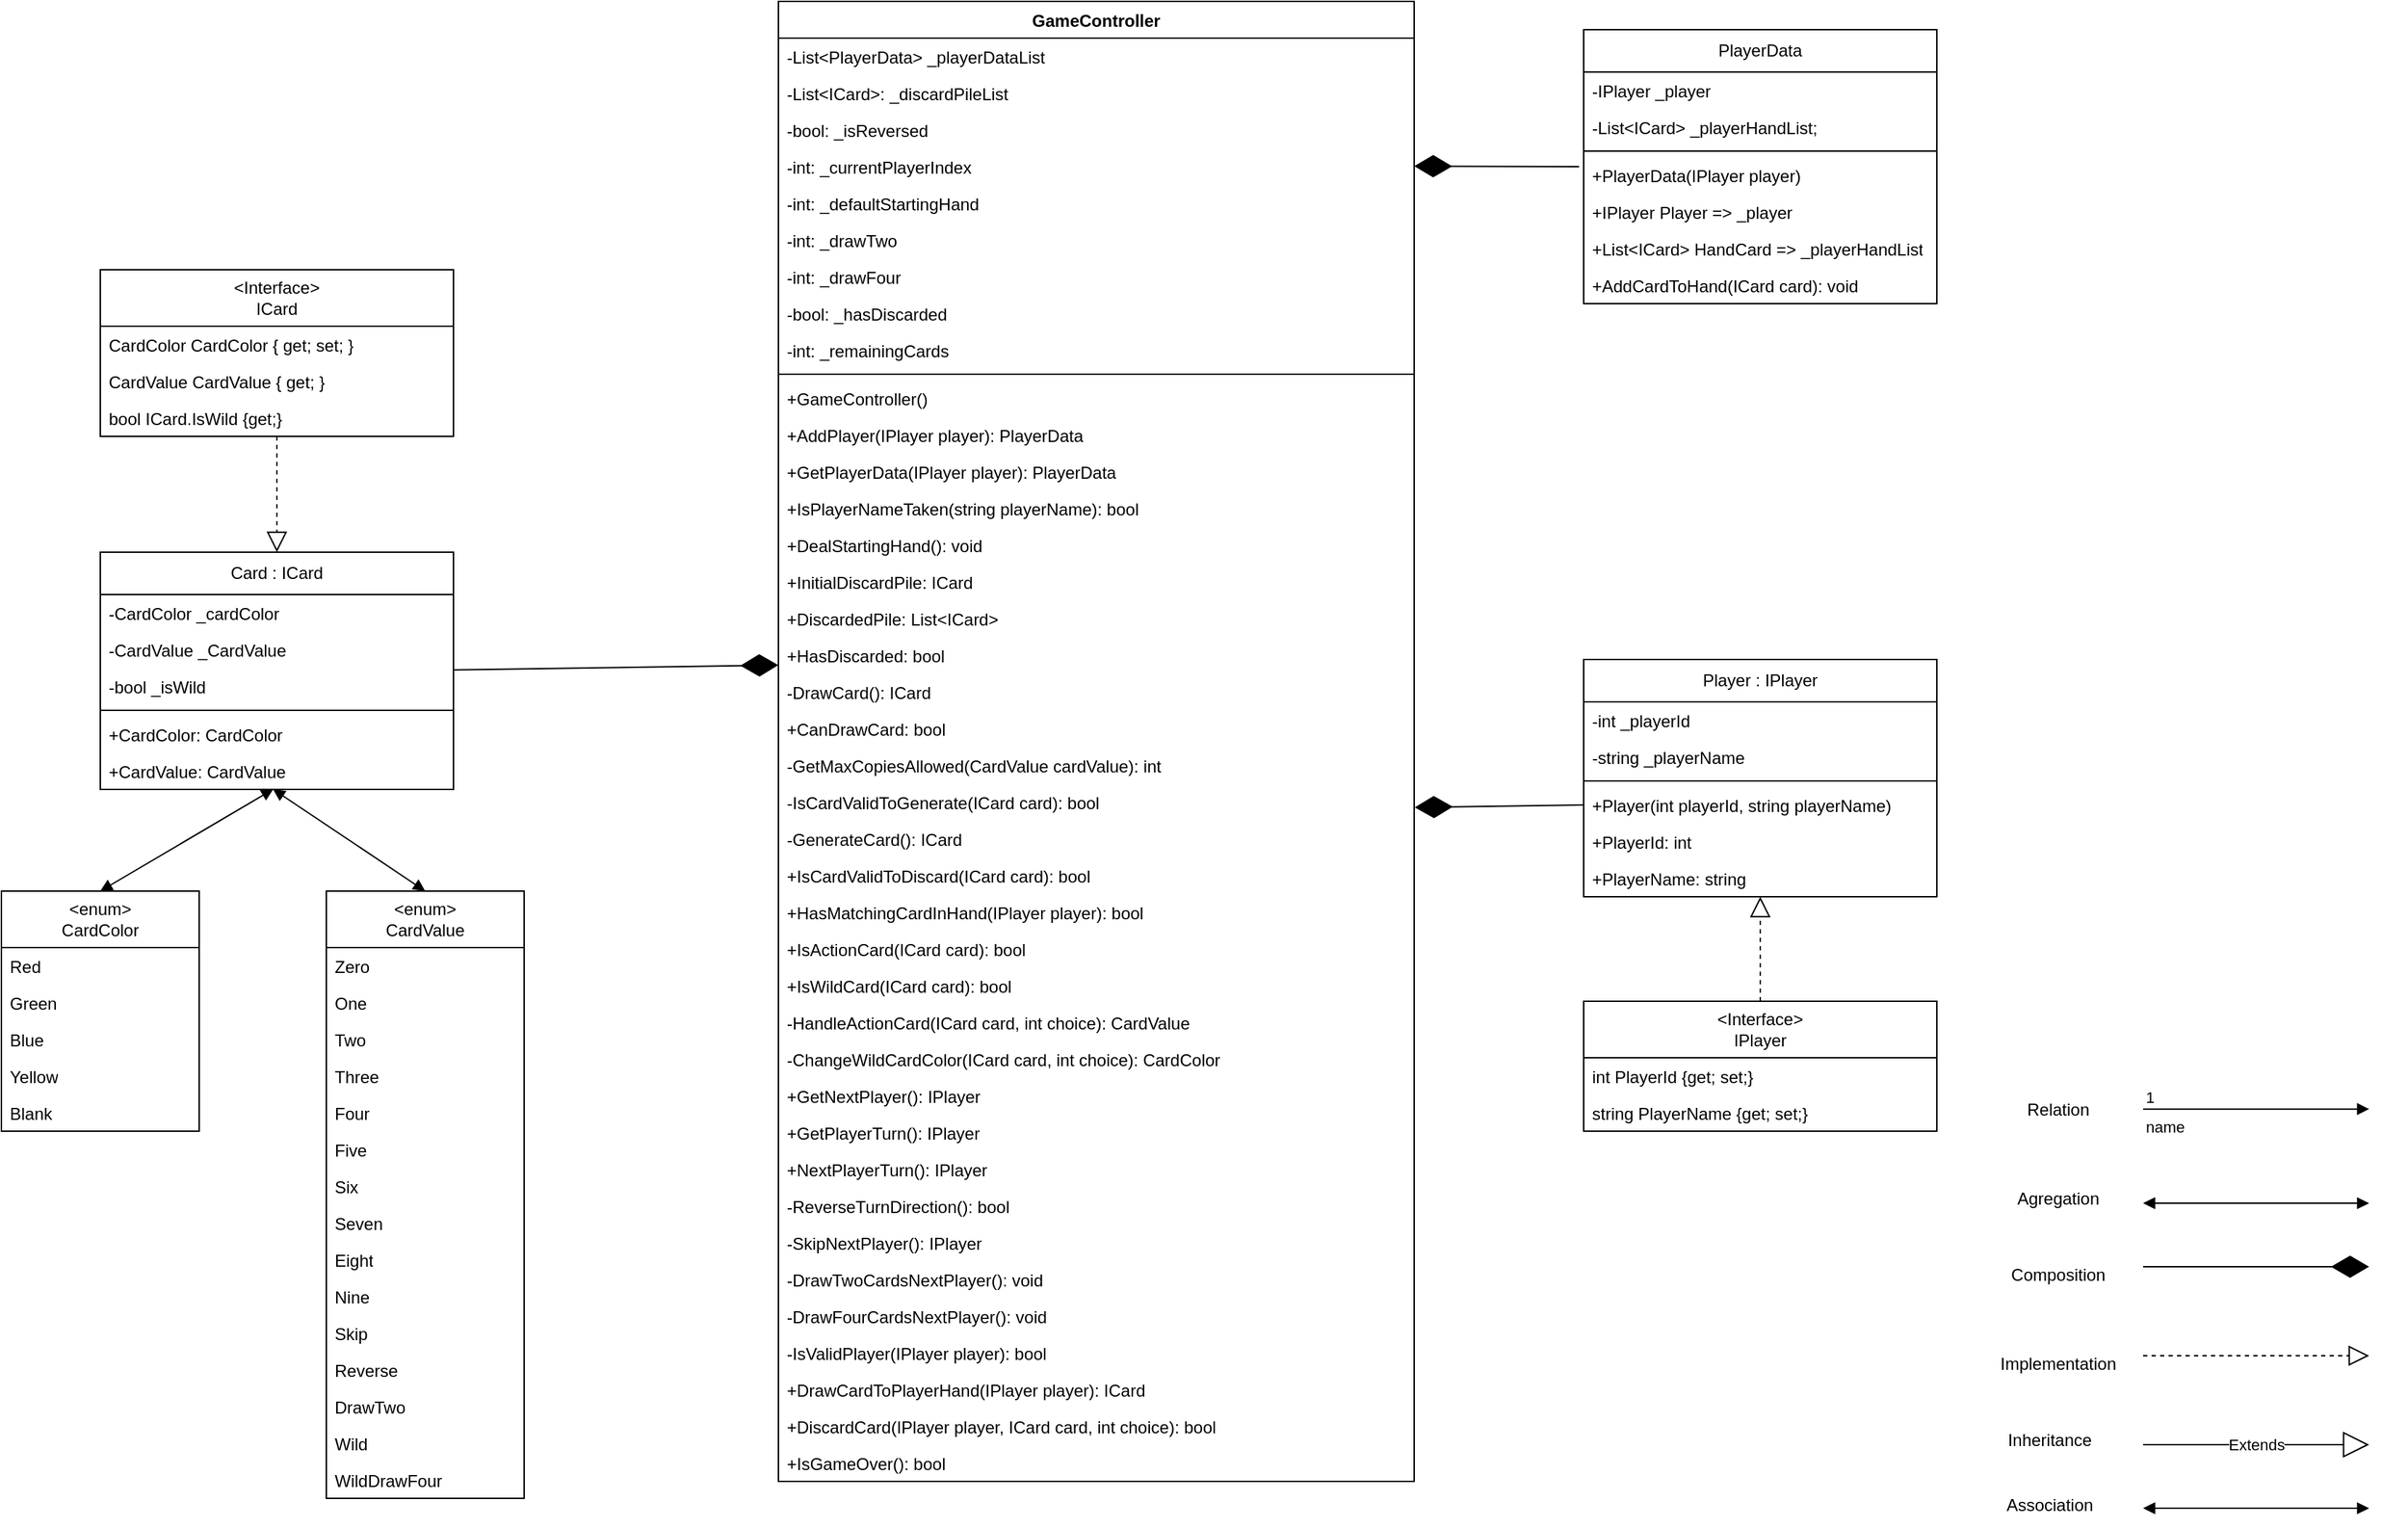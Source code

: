 <mxfile version="21.6.9" type="github">
  <diagram name="Page-1" id="7Y92HMwhU_LIqMTgLrlR">
    <mxGraphModel dx="2593" dy="881" grid="1" gridSize="10" guides="1" tooltips="1" connect="1" arrows="1" fold="1" page="1" pageScale="1" pageWidth="850" pageHeight="1100" math="0" shadow="0">
      <root>
        <mxCell id="0" />
        <mxCell id="1" parent="0" />
        <mxCell id="VB7mYf88Gyx5xpR9Ha1Y-1" value="GameController" style="swimlane;fontStyle=1;align=center;verticalAlign=top;childLayout=stackLayout;horizontal=1;startSize=26;horizontalStack=0;resizeParent=1;resizeParentMax=0;resizeLast=0;collapsible=1;marginBottom=0;whiteSpace=wrap;html=1;" parent="1" vertex="1">
          <mxGeometry x="180" y="130" width="450" height="1048" as="geometry" />
        </mxCell>
        <mxCell id="VB7mYf88Gyx5xpR9Ha1Y-2" value="-List&amp;lt;PlayerData&amp;gt; _playerDataList" style="text;strokeColor=none;fillColor=none;align=left;verticalAlign=top;spacingLeft=4;spacingRight=4;overflow=hidden;rotatable=0;points=[[0,0.5],[1,0.5]];portConstraint=eastwest;whiteSpace=wrap;html=1;" parent="VB7mYf88Gyx5xpR9Ha1Y-1" vertex="1">
          <mxGeometry y="26" width="450" height="26" as="geometry" />
        </mxCell>
        <mxCell id="vNWjqSaVybi6GWL7gIs_-1" value="-List&amp;lt;ICard&amp;gt;: _discardPileList" style="text;strokeColor=none;fillColor=none;align=left;verticalAlign=top;spacingLeft=4;spacingRight=4;overflow=hidden;rotatable=0;points=[[0,0.5],[1,0.5]];portConstraint=eastwest;whiteSpace=wrap;html=1;" parent="VB7mYf88Gyx5xpR9Ha1Y-1" vertex="1">
          <mxGeometry y="52" width="450" height="26" as="geometry" />
        </mxCell>
        <mxCell id="vNWjqSaVybi6GWL7gIs_-2" value="-bool: _isReversed" style="text;strokeColor=none;fillColor=none;align=left;verticalAlign=top;spacingLeft=4;spacingRight=4;overflow=hidden;rotatable=0;points=[[0,0.5],[1,0.5]];portConstraint=eastwest;whiteSpace=wrap;html=1;" parent="VB7mYf88Gyx5xpR9Ha1Y-1" vertex="1">
          <mxGeometry y="78" width="450" height="26" as="geometry" />
        </mxCell>
        <mxCell id="vNWjqSaVybi6GWL7gIs_-3" value="-int: _currentPlayerIndex" style="text;strokeColor=none;fillColor=none;align=left;verticalAlign=top;spacingLeft=4;spacingRight=4;overflow=hidden;rotatable=0;points=[[0,0.5],[1,0.5]];portConstraint=eastwest;whiteSpace=wrap;html=1;" parent="VB7mYf88Gyx5xpR9Ha1Y-1" vertex="1">
          <mxGeometry y="104" width="450" height="26" as="geometry" />
        </mxCell>
        <mxCell id="vNWjqSaVybi6GWL7gIs_-4" value="-int: _defaultStartingHand" style="text;strokeColor=none;fillColor=none;align=left;verticalAlign=top;spacingLeft=4;spacingRight=4;overflow=hidden;rotatable=0;points=[[0,0.5],[1,0.5]];portConstraint=eastwest;whiteSpace=wrap;html=1;" parent="VB7mYf88Gyx5xpR9Ha1Y-1" vertex="1">
          <mxGeometry y="130" width="450" height="26" as="geometry" />
        </mxCell>
        <mxCell id="vNWjqSaVybi6GWL7gIs_-5" value="-int: _drawTwo&amp;nbsp;" style="text;strokeColor=none;fillColor=none;align=left;verticalAlign=top;spacingLeft=4;spacingRight=4;overflow=hidden;rotatable=0;points=[[0,0.5],[1,0.5]];portConstraint=eastwest;whiteSpace=wrap;html=1;" parent="VB7mYf88Gyx5xpR9Ha1Y-1" vertex="1">
          <mxGeometry y="156" width="450" height="26" as="geometry" />
        </mxCell>
        <mxCell id="vNWjqSaVybi6GWL7gIs_-6" value="-int: _drawFour&amp;nbsp;" style="text;strokeColor=none;fillColor=none;align=left;verticalAlign=top;spacingLeft=4;spacingRight=4;overflow=hidden;rotatable=0;points=[[0,0.5],[1,0.5]];portConstraint=eastwest;whiteSpace=wrap;html=1;" parent="VB7mYf88Gyx5xpR9Ha1Y-1" vertex="1">
          <mxGeometry y="182" width="450" height="26" as="geometry" />
        </mxCell>
        <mxCell id="vNWjqSaVybi6GWL7gIs_-7" value="-bool: _hasDiscarded" style="text;strokeColor=none;fillColor=none;align=left;verticalAlign=top;spacingLeft=4;spacingRight=4;overflow=hidden;rotatable=0;points=[[0,0.5],[1,0.5]];portConstraint=eastwest;whiteSpace=wrap;html=1;" parent="VB7mYf88Gyx5xpR9Ha1Y-1" vertex="1">
          <mxGeometry y="208" width="450" height="26" as="geometry" />
        </mxCell>
        <mxCell id="vNWjqSaVybi6GWL7gIs_-8" value="-int: _remainingCards" style="text;strokeColor=none;fillColor=none;align=left;verticalAlign=top;spacingLeft=4;spacingRight=4;overflow=hidden;rotatable=0;points=[[0,0.5],[1,0.5]];portConstraint=eastwest;whiteSpace=wrap;html=1;" parent="VB7mYf88Gyx5xpR9Ha1Y-1" vertex="1">
          <mxGeometry y="234" width="450" height="26" as="geometry" />
        </mxCell>
        <mxCell id="VB7mYf88Gyx5xpR9Ha1Y-3" value="" style="line;strokeWidth=1;fillColor=none;align=left;verticalAlign=middle;spacingTop=-1;spacingLeft=3;spacingRight=3;rotatable=0;labelPosition=right;points=[];portConstraint=eastwest;strokeColor=inherit;" parent="VB7mYf88Gyx5xpR9Ha1Y-1" vertex="1">
          <mxGeometry y="260" width="450" height="8" as="geometry" />
        </mxCell>
        <mxCell id="VB7mYf88Gyx5xpR9Ha1Y-5" value="+GameController()" style="text;strokeColor=none;fillColor=none;align=left;verticalAlign=top;spacingLeft=4;spacingRight=4;overflow=hidden;rotatable=0;points=[[0,0.5],[1,0.5]];portConstraint=eastwest;whiteSpace=wrap;html=1;" parent="VB7mYf88Gyx5xpR9Ha1Y-1" vertex="1">
          <mxGeometry y="268" width="450" height="26" as="geometry" />
        </mxCell>
        <mxCell id="VB7mYf88Gyx5xpR9Ha1Y-6" value="+AddPlayer(IPlayer player): PlayerData" style="text;strokeColor=none;fillColor=none;align=left;verticalAlign=top;spacingLeft=4;spacingRight=4;overflow=hidden;rotatable=0;points=[[0,0.5],[1,0.5]];portConstraint=eastwest;whiteSpace=wrap;html=1;" parent="VB7mYf88Gyx5xpR9Ha1Y-1" vertex="1">
          <mxGeometry y="294" width="450" height="26" as="geometry" />
        </mxCell>
        <mxCell id="VB7mYf88Gyx5xpR9Ha1Y-8" value="+GetPlayerData(IPlayer player): PlayerData" style="text;strokeColor=none;fillColor=none;align=left;verticalAlign=top;spacingLeft=4;spacingRight=4;overflow=hidden;rotatable=0;points=[[0,0.5],[1,0.5]];portConstraint=eastwest;whiteSpace=wrap;html=1;" parent="VB7mYf88Gyx5xpR9Ha1Y-1" vertex="1">
          <mxGeometry y="320" width="450" height="26" as="geometry" />
        </mxCell>
        <mxCell id="VB7mYf88Gyx5xpR9Ha1Y-9" value="+IsPlayerNameTaken(string playerName): bool" style="text;strokeColor=none;fillColor=none;align=left;verticalAlign=top;spacingLeft=4;spacingRight=4;overflow=hidden;rotatable=0;points=[[0,0.5],[1,0.5]];portConstraint=eastwest;whiteSpace=wrap;html=1;" parent="VB7mYf88Gyx5xpR9Ha1Y-1" vertex="1">
          <mxGeometry y="346" width="450" height="26" as="geometry" />
        </mxCell>
        <mxCell id="VB7mYf88Gyx5xpR9Ha1Y-10" value="+DealStartingHand(): void" style="text;strokeColor=none;fillColor=none;align=left;verticalAlign=top;spacingLeft=4;spacingRight=4;overflow=hidden;rotatable=0;points=[[0,0.5],[1,0.5]];portConstraint=eastwest;whiteSpace=wrap;html=1;" parent="VB7mYf88Gyx5xpR9Ha1Y-1" vertex="1">
          <mxGeometry y="372" width="450" height="26" as="geometry" />
        </mxCell>
        <mxCell id="VB7mYf88Gyx5xpR9Ha1Y-11" value="+InitialDiscardPile: ICard" style="text;strokeColor=none;fillColor=none;align=left;verticalAlign=top;spacingLeft=4;spacingRight=4;overflow=hidden;rotatable=0;points=[[0,0.5],[1,0.5]];portConstraint=eastwest;whiteSpace=wrap;html=1;" parent="VB7mYf88Gyx5xpR9Ha1Y-1" vertex="1">
          <mxGeometry y="398" width="450" height="26" as="geometry" />
        </mxCell>
        <mxCell id="VB7mYf88Gyx5xpR9Ha1Y-12" value="+DiscardedPile: List&amp;lt;ICard&amp;gt;" style="text;strokeColor=none;fillColor=none;align=left;verticalAlign=top;spacingLeft=4;spacingRight=4;overflow=hidden;rotatable=0;points=[[0,0.5],[1,0.5]];portConstraint=eastwest;whiteSpace=wrap;html=1;" parent="VB7mYf88Gyx5xpR9Ha1Y-1" vertex="1">
          <mxGeometry y="424" width="450" height="26" as="geometry" />
        </mxCell>
        <mxCell id="VB7mYf88Gyx5xpR9Ha1Y-13" value="+HasDiscarded: bool" style="text;strokeColor=none;fillColor=none;align=left;verticalAlign=top;spacingLeft=4;spacingRight=4;overflow=hidden;rotatable=0;points=[[0,0.5],[1,0.5]];portConstraint=eastwest;whiteSpace=wrap;html=1;" parent="VB7mYf88Gyx5xpR9Ha1Y-1" vertex="1">
          <mxGeometry y="450" width="450" height="26" as="geometry" />
        </mxCell>
        <mxCell id="VB7mYf88Gyx5xpR9Ha1Y-14" value="-DrawCard(): ICard" style="text;strokeColor=none;fillColor=none;align=left;verticalAlign=top;spacingLeft=4;spacingRight=4;overflow=hidden;rotatable=0;points=[[0,0.5],[1,0.5]];portConstraint=eastwest;whiteSpace=wrap;html=1;" parent="VB7mYf88Gyx5xpR9Ha1Y-1" vertex="1">
          <mxGeometry y="476" width="450" height="26" as="geometry" />
        </mxCell>
        <mxCell id="VB7mYf88Gyx5xpR9Ha1Y-15" value="+CanDrawCard: bool" style="text;strokeColor=none;fillColor=none;align=left;verticalAlign=top;spacingLeft=4;spacingRight=4;overflow=hidden;rotatable=0;points=[[0,0.5],[1,0.5]];portConstraint=eastwest;whiteSpace=wrap;html=1;" parent="VB7mYf88Gyx5xpR9Ha1Y-1" vertex="1">
          <mxGeometry y="502" width="450" height="26" as="geometry" />
        </mxCell>
        <mxCell id="VB7mYf88Gyx5xpR9Ha1Y-17" value="-GetMaxCopiesAllowed(CardValue cardValue): int" style="text;strokeColor=none;fillColor=none;align=left;verticalAlign=top;spacingLeft=4;spacingRight=4;overflow=hidden;rotatable=0;points=[[0,0.5],[1,0.5]];portConstraint=eastwest;whiteSpace=wrap;html=1;" parent="VB7mYf88Gyx5xpR9Ha1Y-1" vertex="1">
          <mxGeometry y="528" width="450" height="26" as="geometry" />
        </mxCell>
        <mxCell id="VB7mYf88Gyx5xpR9Ha1Y-18" value="-IsCardValidToGenerate(ICard card): bool" style="text;strokeColor=none;fillColor=none;align=left;verticalAlign=top;spacingLeft=4;spacingRight=4;overflow=hidden;rotatable=0;points=[[0,0.5],[1,0.5]];portConstraint=eastwest;whiteSpace=wrap;html=1;" parent="VB7mYf88Gyx5xpR9Ha1Y-1" vertex="1">
          <mxGeometry y="554" width="450" height="26" as="geometry" />
        </mxCell>
        <mxCell id="VB7mYf88Gyx5xpR9Ha1Y-19" value="-GenerateCard(): ICard" style="text;strokeColor=none;fillColor=none;align=left;verticalAlign=top;spacingLeft=4;spacingRight=4;overflow=hidden;rotatable=0;points=[[0,0.5],[1,0.5]];portConstraint=eastwest;whiteSpace=wrap;html=1;" parent="VB7mYf88Gyx5xpR9Ha1Y-1" vertex="1">
          <mxGeometry y="580" width="450" height="26" as="geometry" />
        </mxCell>
        <mxCell id="VB7mYf88Gyx5xpR9Ha1Y-20" value="+IsCardValidToDiscard(ICard card): bool" style="text;strokeColor=none;fillColor=none;align=left;verticalAlign=top;spacingLeft=4;spacingRight=4;overflow=hidden;rotatable=0;points=[[0,0.5],[1,0.5]];portConstraint=eastwest;whiteSpace=wrap;html=1;" parent="VB7mYf88Gyx5xpR9Ha1Y-1" vertex="1">
          <mxGeometry y="606" width="450" height="26" as="geometry" />
        </mxCell>
        <mxCell id="VB7mYf88Gyx5xpR9Ha1Y-21" value="+HasMatchingCardInHand(IPlayer player): bool" style="text;strokeColor=none;fillColor=none;align=left;verticalAlign=top;spacingLeft=4;spacingRight=4;overflow=hidden;rotatable=0;points=[[0,0.5],[1,0.5]];portConstraint=eastwest;whiteSpace=wrap;html=1;" parent="VB7mYf88Gyx5xpR9Ha1Y-1" vertex="1">
          <mxGeometry y="632" width="450" height="26" as="geometry" />
        </mxCell>
        <mxCell id="VB7mYf88Gyx5xpR9Ha1Y-22" value="+IsActionCard(ICard card): bool" style="text;strokeColor=none;fillColor=none;align=left;verticalAlign=top;spacingLeft=4;spacingRight=4;overflow=hidden;rotatable=0;points=[[0,0.5],[1,0.5]];portConstraint=eastwest;whiteSpace=wrap;html=1;" parent="VB7mYf88Gyx5xpR9Ha1Y-1" vertex="1">
          <mxGeometry y="658" width="450" height="26" as="geometry" />
        </mxCell>
        <mxCell id="VB7mYf88Gyx5xpR9Ha1Y-24" value="+IsWildCard(ICard card): bool" style="text;strokeColor=none;fillColor=none;align=left;verticalAlign=top;spacingLeft=4;spacingRight=4;overflow=hidden;rotatable=0;points=[[0,0.5],[1,0.5]];portConstraint=eastwest;whiteSpace=wrap;html=1;" parent="VB7mYf88Gyx5xpR9Ha1Y-1" vertex="1">
          <mxGeometry y="684" width="450" height="26" as="geometry" />
        </mxCell>
        <mxCell id="VB7mYf88Gyx5xpR9Ha1Y-23" value="-HandleActionCard(ICard card, int choice): CardValue" style="text;strokeColor=none;fillColor=none;align=left;verticalAlign=top;spacingLeft=4;spacingRight=4;overflow=hidden;rotatable=0;points=[[0,0.5],[1,0.5]];portConstraint=eastwest;whiteSpace=wrap;html=1;" parent="VB7mYf88Gyx5xpR9Ha1Y-1" vertex="1">
          <mxGeometry y="710" width="450" height="26" as="geometry" />
        </mxCell>
        <mxCell id="VB7mYf88Gyx5xpR9Ha1Y-25" value="-ChangeWildCardColor(ICard card, int choice): CardColor" style="text;strokeColor=none;fillColor=none;align=left;verticalAlign=top;spacingLeft=4;spacingRight=4;overflow=hidden;rotatable=0;points=[[0,0.5],[1,0.5]];portConstraint=eastwest;whiteSpace=wrap;html=1;" parent="VB7mYf88Gyx5xpR9Ha1Y-1" vertex="1">
          <mxGeometry y="736" width="450" height="26" as="geometry" />
        </mxCell>
        <mxCell id="VB7mYf88Gyx5xpR9Ha1Y-27" value="+GetNextPlayer(): IPlayer" style="text;strokeColor=none;fillColor=none;align=left;verticalAlign=top;spacingLeft=4;spacingRight=4;overflow=hidden;rotatable=0;points=[[0,0.5],[1,0.5]];portConstraint=eastwest;whiteSpace=wrap;html=1;" parent="VB7mYf88Gyx5xpR9Ha1Y-1" vertex="1">
          <mxGeometry y="762" width="450" height="26" as="geometry" />
        </mxCell>
        <mxCell id="VB7mYf88Gyx5xpR9Ha1Y-26" value="+GetPlayerTurn(): IPlayer" style="text;strokeColor=none;fillColor=none;align=left;verticalAlign=top;spacingLeft=4;spacingRight=4;overflow=hidden;rotatable=0;points=[[0,0.5],[1,0.5]];portConstraint=eastwest;whiteSpace=wrap;html=1;" parent="VB7mYf88Gyx5xpR9Ha1Y-1" vertex="1">
          <mxGeometry y="788" width="450" height="26" as="geometry" />
        </mxCell>
        <mxCell id="VB7mYf88Gyx5xpR9Ha1Y-28" value="+NextPlayerTurn(): IPlayer" style="text;strokeColor=none;fillColor=none;align=left;verticalAlign=top;spacingLeft=4;spacingRight=4;overflow=hidden;rotatable=0;points=[[0,0.5],[1,0.5]];portConstraint=eastwest;whiteSpace=wrap;html=1;" parent="VB7mYf88Gyx5xpR9Ha1Y-1" vertex="1">
          <mxGeometry y="814" width="450" height="26" as="geometry" />
        </mxCell>
        <mxCell id="VB7mYf88Gyx5xpR9Ha1Y-29" value="-ReverseTurnDirection(): bool" style="text;strokeColor=none;fillColor=none;align=left;verticalAlign=top;spacingLeft=4;spacingRight=4;overflow=hidden;rotatable=0;points=[[0,0.5],[1,0.5]];portConstraint=eastwest;whiteSpace=wrap;html=1;" parent="VB7mYf88Gyx5xpR9Ha1Y-1" vertex="1">
          <mxGeometry y="840" width="450" height="26" as="geometry" />
        </mxCell>
        <mxCell id="VB7mYf88Gyx5xpR9Ha1Y-30" value="-SkipNextPlayer(): IPlayer" style="text;strokeColor=none;fillColor=none;align=left;verticalAlign=top;spacingLeft=4;spacingRight=4;overflow=hidden;rotatable=0;points=[[0,0.5],[1,0.5]];portConstraint=eastwest;whiteSpace=wrap;html=1;" parent="VB7mYf88Gyx5xpR9Ha1Y-1" vertex="1">
          <mxGeometry y="866" width="450" height="26" as="geometry" />
        </mxCell>
        <mxCell id="VB7mYf88Gyx5xpR9Ha1Y-31" value="-DrawTwoCardsNextPlayer(): void" style="text;strokeColor=none;fillColor=none;align=left;verticalAlign=top;spacingLeft=4;spacingRight=4;overflow=hidden;rotatable=0;points=[[0,0.5],[1,0.5]];portConstraint=eastwest;whiteSpace=wrap;html=1;" parent="VB7mYf88Gyx5xpR9Ha1Y-1" vertex="1">
          <mxGeometry y="892" width="450" height="26" as="geometry" />
        </mxCell>
        <mxCell id="VB7mYf88Gyx5xpR9Ha1Y-32" value="-DrawFourCardsNextPlayer(): void" style="text;strokeColor=none;fillColor=none;align=left;verticalAlign=top;spacingLeft=4;spacingRight=4;overflow=hidden;rotatable=0;points=[[0,0.5],[1,0.5]];portConstraint=eastwest;whiteSpace=wrap;html=1;" parent="VB7mYf88Gyx5xpR9Ha1Y-1" vertex="1">
          <mxGeometry y="918" width="450" height="26" as="geometry" />
        </mxCell>
        <mxCell id="VB7mYf88Gyx5xpR9Ha1Y-33" value="-IsValidPlayer(IPlayer player): bool" style="text;strokeColor=none;fillColor=none;align=left;verticalAlign=top;spacingLeft=4;spacingRight=4;overflow=hidden;rotatable=0;points=[[0,0.5],[1,0.5]];portConstraint=eastwest;whiteSpace=wrap;html=1;" parent="VB7mYf88Gyx5xpR9Ha1Y-1" vertex="1">
          <mxGeometry y="944" width="450" height="26" as="geometry" />
        </mxCell>
        <mxCell id="VB7mYf88Gyx5xpR9Ha1Y-35" value="+DrawCardToPlayerHand(IPlayer player): ICard" style="text;strokeColor=none;fillColor=none;align=left;verticalAlign=top;spacingLeft=4;spacingRight=4;overflow=hidden;rotatable=0;points=[[0,0.5],[1,0.5]];portConstraint=eastwest;whiteSpace=wrap;html=1;" parent="VB7mYf88Gyx5xpR9Ha1Y-1" vertex="1">
          <mxGeometry y="970" width="450" height="26" as="geometry" />
        </mxCell>
        <mxCell id="VB7mYf88Gyx5xpR9Ha1Y-36" value="+DiscardCard(IPlayer player, ICard card, int choice): bool" style="text;strokeColor=none;fillColor=none;align=left;verticalAlign=top;spacingLeft=4;spacingRight=4;overflow=hidden;rotatable=0;points=[[0,0.5],[1,0.5]];portConstraint=eastwest;whiteSpace=wrap;html=1;" parent="VB7mYf88Gyx5xpR9Ha1Y-1" vertex="1">
          <mxGeometry y="996" width="450" height="26" as="geometry" />
        </mxCell>
        <mxCell id="VB7mYf88Gyx5xpR9Ha1Y-37" value="+IsGameOver(): bool" style="text;strokeColor=none;fillColor=none;align=left;verticalAlign=top;spacingLeft=4;spacingRight=4;overflow=hidden;rotatable=0;points=[[0,0.5],[1,0.5]];portConstraint=eastwest;whiteSpace=wrap;html=1;" parent="VB7mYf88Gyx5xpR9Ha1Y-1" vertex="1">
          <mxGeometry y="1022" width="450" height="26" as="geometry" />
        </mxCell>
        <mxCell id="vNWjqSaVybi6GWL7gIs_-9" value="&amp;lt;enum&amp;gt;&lt;br&gt;CardColor" style="swimlane;fontStyle=0;childLayout=stackLayout;horizontal=1;startSize=40;fillColor=none;horizontalStack=0;resizeParent=1;resizeParentMax=0;resizeLast=0;collapsible=1;marginBottom=0;whiteSpace=wrap;html=1;" parent="1" vertex="1">
          <mxGeometry x="-370" y="760" width="140" height="170" as="geometry" />
        </mxCell>
        <mxCell id="vNWjqSaVybi6GWL7gIs_-10" value="Red" style="text;strokeColor=none;fillColor=none;align=left;verticalAlign=top;spacingLeft=4;spacingRight=4;overflow=hidden;rotatable=0;points=[[0,0.5],[1,0.5]];portConstraint=eastwest;whiteSpace=wrap;html=1;" parent="vNWjqSaVybi6GWL7gIs_-9" vertex="1">
          <mxGeometry y="40" width="140" height="26" as="geometry" />
        </mxCell>
        <mxCell id="vNWjqSaVybi6GWL7gIs_-11" value="Green" style="text;strokeColor=none;fillColor=none;align=left;verticalAlign=top;spacingLeft=4;spacingRight=4;overflow=hidden;rotatable=0;points=[[0,0.5],[1,0.5]];portConstraint=eastwest;whiteSpace=wrap;html=1;" parent="vNWjqSaVybi6GWL7gIs_-9" vertex="1">
          <mxGeometry y="66" width="140" height="26" as="geometry" />
        </mxCell>
        <mxCell id="vNWjqSaVybi6GWL7gIs_-12" value="Blue" style="text;strokeColor=none;fillColor=none;align=left;verticalAlign=top;spacingLeft=4;spacingRight=4;overflow=hidden;rotatable=0;points=[[0,0.5],[1,0.5]];portConstraint=eastwest;whiteSpace=wrap;html=1;" parent="vNWjqSaVybi6GWL7gIs_-9" vertex="1">
          <mxGeometry y="92" width="140" height="26" as="geometry" />
        </mxCell>
        <mxCell id="vNWjqSaVybi6GWL7gIs_-18" value="Yellow" style="text;strokeColor=none;fillColor=none;align=left;verticalAlign=top;spacingLeft=4;spacingRight=4;overflow=hidden;rotatable=0;points=[[0,0.5],[1,0.5]];portConstraint=eastwest;whiteSpace=wrap;html=1;" parent="vNWjqSaVybi6GWL7gIs_-9" vertex="1">
          <mxGeometry y="118" width="140" height="26" as="geometry" />
        </mxCell>
        <mxCell id="vNWjqSaVybi6GWL7gIs_-17" value="Blank" style="text;strokeColor=none;fillColor=none;align=left;verticalAlign=top;spacingLeft=4;spacingRight=4;overflow=hidden;rotatable=0;points=[[0,0.5],[1,0.5]];portConstraint=eastwest;whiteSpace=wrap;html=1;" parent="vNWjqSaVybi6GWL7gIs_-9" vertex="1">
          <mxGeometry y="144" width="140" height="26" as="geometry" />
        </mxCell>
        <mxCell id="vNWjqSaVybi6GWL7gIs_-13" value="&amp;lt;enum&amp;gt;&lt;br&gt;CardValue" style="swimlane;fontStyle=0;childLayout=stackLayout;horizontal=1;startSize=40;fillColor=none;horizontalStack=0;resizeParent=1;resizeParentMax=0;resizeLast=0;collapsible=1;marginBottom=0;whiteSpace=wrap;html=1;" parent="1" vertex="1">
          <mxGeometry x="-140" y="760" width="140" height="430" as="geometry" />
        </mxCell>
        <mxCell id="vNWjqSaVybi6GWL7gIs_-14" value="Zero" style="text;strokeColor=none;fillColor=none;align=left;verticalAlign=top;spacingLeft=4;spacingRight=4;overflow=hidden;rotatable=0;points=[[0,0.5],[1,0.5]];portConstraint=eastwest;whiteSpace=wrap;html=1;" parent="vNWjqSaVybi6GWL7gIs_-13" vertex="1">
          <mxGeometry y="40" width="140" height="26" as="geometry" />
        </mxCell>
        <mxCell id="vNWjqSaVybi6GWL7gIs_-15" value="One" style="text;strokeColor=none;fillColor=none;align=left;verticalAlign=top;spacingLeft=4;spacingRight=4;overflow=hidden;rotatable=0;points=[[0,0.5],[1,0.5]];portConstraint=eastwest;whiteSpace=wrap;html=1;" parent="vNWjqSaVybi6GWL7gIs_-13" vertex="1">
          <mxGeometry y="66" width="140" height="26" as="geometry" />
        </mxCell>
        <mxCell id="vNWjqSaVybi6GWL7gIs_-19" value="Two" style="text;strokeColor=none;fillColor=none;align=left;verticalAlign=top;spacingLeft=4;spacingRight=4;overflow=hidden;rotatable=0;points=[[0,0.5],[1,0.5]];portConstraint=eastwest;whiteSpace=wrap;html=1;" parent="vNWjqSaVybi6GWL7gIs_-13" vertex="1">
          <mxGeometry y="92" width="140" height="26" as="geometry" />
        </mxCell>
        <mxCell id="vNWjqSaVybi6GWL7gIs_-20" value="Three" style="text;strokeColor=none;fillColor=none;align=left;verticalAlign=top;spacingLeft=4;spacingRight=4;overflow=hidden;rotatable=0;points=[[0,0.5],[1,0.5]];portConstraint=eastwest;whiteSpace=wrap;html=1;" parent="vNWjqSaVybi6GWL7gIs_-13" vertex="1">
          <mxGeometry y="118" width="140" height="26" as="geometry" />
        </mxCell>
        <mxCell id="vNWjqSaVybi6GWL7gIs_-22" value="Four" style="text;strokeColor=none;fillColor=none;align=left;verticalAlign=top;spacingLeft=4;spacingRight=4;overflow=hidden;rotatable=0;points=[[0,0.5],[1,0.5]];portConstraint=eastwest;whiteSpace=wrap;html=1;" parent="vNWjqSaVybi6GWL7gIs_-13" vertex="1">
          <mxGeometry y="144" width="140" height="26" as="geometry" />
        </mxCell>
        <mxCell id="vNWjqSaVybi6GWL7gIs_-26" value="Five" style="text;strokeColor=none;fillColor=none;align=left;verticalAlign=top;spacingLeft=4;spacingRight=4;overflow=hidden;rotatable=0;points=[[0,0.5],[1,0.5]];portConstraint=eastwest;whiteSpace=wrap;html=1;" parent="vNWjqSaVybi6GWL7gIs_-13" vertex="1">
          <mxGeometry y="170" width="140" height="26" as="geometry" />
        </mxCell>
        <mxCell id="vNWjqSaVybi6GWL7gIs_-29" value="Six" style="text;strokeColor=none;fillColor=none;align=left;verticalAlign=top;spacingLeft=4;spacingRight=4;overflow=hidden;rotatable=0;points=[[0,0.5],[1,0.5]];portConstraint=eastwest;whiteSpace=wrap;html=1;" parent="vNWjqSaVybi6GWL7gIs_-13" vertex="1">
          <mxGeometry y="196" width="140" height="26" as="geometry" />
        </mxCell>
        <mxCell id="vNWjqSaVybi6GWL7gIs_-30" value="Seven" style="text;strokeColor=none;fillColor=none;align=left;verticalAlign=top;spacingLeft=4;spacingRight=4;overflow=hidden;rotatable=0;points=[[0,0.5],[1,0.5]];portConstraint=eastwest;whiteSpace=wrap;html=1;" parent="vNWjqSaVybi6GWL7gIs_-13" vertex="1">
          <mxGeometry y="222" width="140" height="26" as="geometry" />
        </mxCell>
        <mxCell id="vNWjqSaVybi6GWL7gIs_-28" value="Eight" style="text;strokeColor=none;fillColor=none;align=left;verticalAlign=top;spacingLeft=4;spacingRight=4;overflow=hidden;rotatable=0;points=[[0,0.5],[1,0.5]];portConstraint=eastwest;whiteSpace=wrap;html=1;" parent="vNWjqSaVybi6GWL7gIs_-13" vertex="1">
          <mxGeometry y="248" width="140" height="26" as="geometry" />
        </mxCell>
        <mxCell id="vNWjqSaVybi6GWL7gIs_-27" value="Nine" style="text;strokeColor=none;fillColor=none;align=left;verticalAlign=top;spacingLeft=4;spacingRight=4;overflow=hidden;rotatable=0;points=[[0,0.5],[1,0.5]];portConstraint=eastwest;whiteSpace=wrap;html=1;" parent="vNWjqSaVybi6GWL7gIs_-13" vertex="1">
          <mxGeometry y="274" width="140" height="26" as="geometry" />
        </mxCell>
        <mxCell id="vNWjqSaVybi6GWL7gIs_-25" value="Skip" style="text;strokeColor=none;fillColor=none;align=left;verticalAlign=top;spacingLeft=4;spacingRight=4;overflow=hidden;rotatable=0;points=[[0,0.5],[1,0.5]];portConstraint=eastwest;whiteSpace=wrap;html=1;" parent="vNWjqSaVybi6GWL7gIs_-13" vertex="1">
          <mxGeometry y="300" width="140" height="26" as="geometry" />
        </mxCell>
        <mxCell id="vNWjqSaVybi6GWL7gIs_-24" value="Reverse" style="text;strokeColor=none;fillColor=none;align=left;verticalAlign=top;spacingLeft=4;spacingRight=4;overflow=hidden;rotatable=0;points=[[0,0.5],[1,0.5]];portConstraint=eastwest;whiteSpace=wrap;html=1;" parent="vNWjqSaVybi6GWL7gIs_-13" vertex="1">
          <mxGeometry y="326" width="140" height="26" as="geometry" />
        </mxCell>
        <mxCell id="vNWjqSaVybi6GWL7gIs_-23" value="DrawTwo" style="text;strokeColor=none;fillColor=none;align=left;verticalAlign=top;spacingLeft=4;spacingRight=4;overflow=hidden;rotatable=0;points=[[0,0.5],[1,0.5]];portConstraint=eastwest;whiteSpace=wrap;html=1;" parent="vNWjqSaVybi6GWL7gIs_-13" vertex="1">
          <mxGeometry y="352" width="140" height="26" as="geometry" />
        </mxCell>
        <mxCell id="vNWjqSaVybi6GWL7gIs_-21" value="Wild" style="text;strokeColor=none;fillColor=none;align=left;verticalAlign=top;spacingLeft=4;spacingRight=4;overflow=hidden;rotatable=0;points=[[0,0.5],[1,0.5]];portConstraint=eastwest;whiteSpace=wrap;html=1;" parent="vNWjqSaVybi6GWL7gIs_-13" vertex="1">
          <mxGeometry y="378" width="140" height="26" as="geometry" />
        </mxCell>
        <mxCell id="vNWjqSaVybi6GWL7gIs_-16" value="WildDrawFour" style="text;strokeColor=none;fillColor=none;align=left;verticalAlign=top;spacingLeft=4;spacingRight=4;overflow=hidden;rotatable=0;points=[[0,0.5],[1,0.5]];portConstraint=eastwest;whiteSpace=wrap;html=1;" parent="vNWjqSaVybi6GWL7gIs_-13" vertex="1">
          <mxGeometry y="404" width="140" height="26" as="geometry" />
        </mxCell>
        <mxCell id="vNWjqSaVybi6GWL7gIs_-57" value="&amp;lt;Interface&amp;gt;&lt;br&gt;ICard" style="swimlane;fontStyle=0;childLayout=stackLayout;horizontal=1;startSize=40;fillColor=none;horizontalStack=0;resizeParent=1;resizeParentMax=0;resizeLast=0;collapsible=1;marginBottom=0;whiteSpace=wrap;html=1;" parent="1" vertex="1">
          <mxGeometry x="-300" y="320" width="250" height="118" as="geometry" />
        </mxCell>
        <mxCell id="vNWjqSaVybi6GWL7gIs_-58" value="CardColor CardColor { get; set; }" style="text;strokeColor=none;fillColor=none;align=left;verticalAlign=top;spacingLeft=4;spacingRight=4;overflow=hidden;rotatable=0;points=[[0,0.5],[1,0.5]];portConstraint=eastwest;whiteSpace=wrap;html=1;" parent="vNWjqSaVybi6GWL7gIs_-57" vertex="1">
          <mxGeometry y="40" width="250" height="26" as="geometry" />
        </mxCell>
        <mxCell id="vNWjqSaVybi6GWL7gIs_-59" value="CardValue CardValue { get; }" style="text;strokeColor=none;fillColor=none;align=left;verticalAlign=top;spacingLeft=4;spacingRight=4;overflow=hidden;rotatable=0;points=[[0,0.5],[1,0.5]];portConstraint=eastwest;whiteSpace=wrap;html=1;" parent="vNWjqSaVybi6GWL7gIs_-57" vertex="1">
          <mxGeometry y="66" width="250" height="26" as="geometry" />
        </mxCell>
        <mxCell id="vNWjqSaVybi6GWL7gIs_-60" value="bool ICard.IsWild {get;}" style="text;strokeColor=none;fillColor=none;align=left;verticalAlign=top;spacingLeft=4;spacingRight=4;overflow=hidden;rotatable=0;points=[[0,0.5],[1,0.5]];portConstraint=eastwest;whiteSpace=wrap;html=1;" parent="vNWjqSaVybi6GWL7gIs_-57" vertex="1">
          <mxGeometry y="92" width="250" height="26" as="geometry" />
        </mxCell>
        <mxCell id="vNWjqSaVybi6GWL7gIs_-63" value="&amp;lt;Interface&amp;gt;&lt;br&gt;IPlayer" style="swimlane;fontStyle=0;childLayout=stackLayout;horizontal=1;startSize=40;fillColor=none;horizontalStack=0;resizeParent=1;resizeParentMax=0;resizeLast=0;collapsible=1;marginBottom=0;whiteSpace=wrap;html=1;" parent="1" vertex="1">
          <mxGeometry x="750" y="838" width="250" height="92" as="geometry" />
        </mxCell>
        <mxCell id="vNWjqSaVybi6GWL7gIs_-64" value="int PlayerId {get; set;}" style="text;strokeColor=none;fillColor=none;align=left;verticalAlign=top;spacingLeft=4;spacingRight=4;overflow=hidden;rotatable=0;points=[[0,0.5],[1,0.5]];portConstraint=eastwest;whiteSpace=wrap;html=1;" parent="vNWjqSaVybi6GWL7gIs_-63" vertex="1">
          <mxGeometry y="40" width="250" height="26" as="geometry" />
        </mxCell>
        <mxCell id="vNWjqSaVybi6GWL7gIs_-65" value="string PlayerName {get; set;}" style="text;strokeColor=none;fillColor=none;align=left;verticalAlign=top;spacingLeft=4;spacingRight=4;overflow=hidden;rotatable=0;points=[[0,0.5],[1,0.5]];portConstraint=eastwest;whiteSpace=wrap;html=1;" parent="vNWjqSaVybi6GWL7gIs_-63" vertex="1">
          <mxGeometry y="66" width="250" height="26" as="geometry" />
        </mxCell>
        <mxCell id="vNWjqSaVybi6GWL7gIs_-67" value="Card : ICard" style="swimlane;fontStyle=0;childLayout=stackLayout;horizontal=1;startSize=30;fillColor=none;horizontalStack=0;resizeParent=1;resizeParentMax=0;resizeLast=0;collapsible=1;marginBottom=0;whiteSpace=wrap;html=1;" parent="1" vertex="1">
          <mxGeometry x="-300" y="520" width="250" height="168" as="geometry" />
        </mxCell>
        <mxCell id="vNWjqSaVybi6GWL7gIs_-68" value="-CardColor _cardColor" style="text;strokeColor=none;fillColor=none;align=left;verticalAlign=top;spacingLeft=4;spacingRight=4;overflow=hidden;rotatable=0;points=[[0,0.5],[1,0.5]];portConstraint=eastwest;whiteSpace=wrap;html=1;" parent="vNWjqSaVybi6GWL7gIs_-67" vertex="1">
          <mxGeometry y="30" width="250" height="26" as="geometry" />
        </mxCell>
        <mxCell id="vNWjqSaVybi6GWL7gIs_-69" value="-CardValue _CardValue" style="text;strokeColor=none;fillColor=none;align=left;verticalAlign=top;spacingLeft=4;spacingRight=4;overflow=hidden;rotatable=0;points=[[0,0.5],[1,0.5]];portConstraint=eastwest;whiteSpace=wrap;html=1;" parent="vNWjqSaVybi6GWL7gIs_-67" vertex="1">
          <mxGeometry y="56" width="250" height="26" as="geometry" />
        </mxCell>
        <mxCell id="vNWjqSaVybi6GWL7gIs_-70" value="-bool _isWild" style="text;strokeColor=none;fillColor=none;align=left;verticalAlign=top;spacingLeft=4;spacingRight=4;overflow=hidden;rotatable=0;points=[[0,0.5],[1,0.5]];portConstraint=eastwest;whiteSpace=wrap;html=1;" parent="vNWjqSaVybi6GWL7gIs_-67" vertex="1">
          <mxGeometry y="82" width="250" height="26" as="geometry" />
        </mxCell>
        <mxCell id="vNWjqSaVybi6GWL7gIs_-73" value="" style="line;strokeWidth=1;fillColor=none;align=left;verticalAlign=middle;spacingTop=-1;spacingLeft=3;spacingRight=3;rotatable=0;labelPosition=right;points=[];portConstraint=eastwest;strokeColor=inherit;" parent="vNWjqSaVybi6GWL7gIs_-67" vertex="1">
          <mxGeometry y="108" width="250" height="8" as="geometry" />
        </mxCell>
        <mxCell id="vNWjqSaVybi6GWL7gIs_-72" value="+CardColor: CardColor" style="text;strokeColor=none;fillColor=none;align=left;verticalAlign=top;spacingLeft=4;spacingRight=4;overflow=hidden;rotatable=0;points=[[0,0.5],[1,0.5]];portConstraint=eastwest;whiteSpace=wrap;html=1;" parent="vNWjqSaVybi6GWL7gIs_-67" vertex="1">
          <mxGeometry y="116" width="250" height="26" as="geometry" />
        </mxCell>
        <mxCell id="vNWjqSaVybi6GWL7gIs_-74" value="+CardValue: CardValue" style="text;strokeColor=none;fillColor=none;align=left;verticalAlign=top;spacingLeft=4;spacingRight=4;overflow=hidden;rotatable=0;points=[[0,0.5],[1,0.5]];portConstraint=eastwest;whiteSpace=wrap;html=1;" parent="vNWjqSaVybi6GWL7gIs_-67" vertex="1">
          <mxGeometry y="142" width="250" height="26" as="geometry" />
        </mxCell>
        <mxCell id="vNWjqSaVybi6GWL7gIs_-79" value="Player : IPlayer" style="swimlane;fontStyle=0;childLayout=stackLayout;horizontal=1;startSize=30;fillColor=none;horizontalStack=0;resizeParent=1;resizeParentMax=0;resizeLast=0;collapsible=1;marginBottom=0;whiteSpace=wrap;html=1;" parent="1" vertex="1">
          <mxGeometry x="750" y="596" width="250" height="168" as="geometry" />
        </mxCell>
        <mxCell id="vNWjqSaVybi6GWL7gIs_-80" value="-int _playerId" style="text;strokeColor=none;fillColor=none;align=left;verticalAlign=top;spacingLeft=4;spacingRight=4;overflow=hidden;rotatable=0;points=[[0,0.5],[1,0.5]];portConstraint=eastwest;whiteSpace=wrap;html=1;" parent="vNWjqSaVybi6GWL7gIs_-79" vertex="1">
          <mxGeometry y="30" width="250" height="26" as="geometry" />
        </mxCell>
        <mxCell id="vNWjqSaVybi6GWL7gIs_-81" value="-string _playerName" style="text;strokeColor=none;fillColor=none;align=left;verticalAlign=top;spacingLeft=4;spacingRight=4;overflow=hidden;rotatable=0;points=[[0,0.5],[1,0.5]];portConstraint=eastwest;whiteSpace=wrap;html=1;" parent="vNWjqSaVybi6GWL7gIs_-79" vertex="1">
          <mxGeometry y="56" width="250" height="26" as="geometry" />
        </mxCell>
        <mxCell id="vNWjqSaVybi6GWL7gIs_-83" value="" style="line;strokeWidth=1;fillColor=none;align=left;verticalAlign=middle;spacingTop=-1;spacingLeft=3;spacingRight=3;rotatable=0;labelPosition=right;points=[];portConstraint=eastwest;strokeColor=inherit;" parent="vNWjqSaVybi6GWL7gIs_-79" vertex="1">
          <mxGeometry y="82" width="250" height="8" as="geometry" />
        </mxCell>
        <mxCell id="vNWjqSaVybi6GWL7gIs_-86" value="+Player(int playerId, string playerName)" style="text;strokeColor=none;fillColor=none;align=left;verticalAlign=top;spacingLeft=4;spacingRight=4;overflow=hidden;rotatable=0;points=[[0,0.5],[1,0.5]];portConstraint=eastwest;whiteSpace=wrap;html=1;" parent="vNWjqSaVybi6GWL7gIs_-79" vertex="1">
          <mxGeometry y="90" width="250" height="26" as="geometry" />
        </mxCell>
        <mxCell id="vNWjqSaVybi6GWL7gIs_-84" value="+PlayerId: int&amp;nbsp;" style="text;strokeColor=none;fillColor=none;align=left;verticalAlign=top;spacingLeft=4;spacingRight=4;overflow=hidden;rotatable=0;points=[[0,0.5],[1,0.5]];portConstraint=eastwest;whiteSpace=wrap;html=1;" parent="vNWjqSaVybi6GWL7gIs_-79" vertex="1">
          <mxGeometry y="116" width="250" height="26" as="geometry" />
        </mxCell>
        <mxCell id="vNWjqSaVybi6GWL7gIs_-85" value="+PlayerName: string" style="text;strokeColor=none;fillColor=none;align=left;verticalAlign=top;spacingLeft=4;spacingRight=4;overflow=hidden;rotatable=0;points=[[0,0.5],[1,0.5]];portConstraint=eastwest;whiteSpace=wrap;html=1;" parent="vNWjqSaVybi6GWL7gIs_-79" vertex="1">
          <mxGeometry y="142" width="250" height="26" as="geometry" />
        </mxCell>
        <mxCell id="vNWjqSaVybi6GWL7gIs_-87" value="PlayerData" style="swimlane;fontStyle=0;childLayout=stackLayout;horizontal=1;startSize=30;fillColor=none;horizontalStack=0;resizeParent=1;resizeParentMax=0;resizeLast=0;collapsible=1;marginBottom=0;whiteSpace=wrap;html=1;" parent="1" vertex="1">
          <mxGeometry x="750" y="150" width="250" height="194" as="geometry" />
        </mxCell>
        <mxCell id="vNWjqSaVybi6GWL7gIs_-88" value="-IPlayer _player" style="text;strokeColor=none;fillColor=none;align=left;verticalAlign=top;spacingLeft=4;spacingRight=4;overflow=hidden;rotatable=0;points=[[0,0.5],[1,0.5]];portConstraint=eastwest;whiteSpace=wrap;html=1;" parent="vNWjqSaVybi6GWL7gIs_-87" vertex="1">
          <mxGeometry y="30" width="250" height="26" as="geometry" />
        </mxCell>
        <mxCell id="vNWjqSaVybi6GWL7gIs_-89" value="-List&amp;lt;ICard&amp;gt; _playerHandList;" style="text;strokeColor=none;fillColor=none;align=left;verticalAlign=top;spacingLeft=4;spacingRight=4;overflow=hidden;rotatable=0;points=[[0,0.5],[1,0.5]];portConstraint=eastwest;whiteSpace=wrap;html=1;" parent="vNWjqSaVybi6GWL7gIs_-87" vertex="1">
          <mxGeometry y="56" width="250" height="26" as="geometry" />
        </mxCell>
        <mxCell id="vNWjqSaVybi6GWL7gIs_-90" value="" style="line;strokeWidth=1;fillColor=none;align=left;verticalAlign=middle;spacingTop=-1;spacingLeft=3;spacingRight=3;rotatable=0;labelPosition=right;points=[];portConstraint=eastwest;strokeColor=inherit;" parent="vNWjqSaVybi6GWL7gIs_-87" vertex="1">
          <mxGeometry y="82" width="250" height="8" as="geometry" />
        </mxCell>
        <mxCell id="vNWjqSaVybi6GWL7gIs_-91" value="+PlayerData(IPlayer player)" style="text;strokeColor=none;fillColor=none;align=left;verticalAlign=top;spacingLeft=4;spacingRight=4;overflow=hidden;rotatable=0;points=[[0,0.5],[1,0.5]];portConstraint=eastwest;whiteSpace=wrap;html=1;" parent="vNWjqSaVybi6GWL7gIs_-87" vertex="1">
          <mxGeometry y="90" width="250" height="26" as="geometry" />
        </mxCell>
        <mxCell id="vNWjqSaVybi6GWL7gIs_-93" value="+IPlayer Player =&amp;gt; _player" style="text;strokeColor=none;fillColor=none;align=left;verticalAlign=top;spacingLeft=4;spacingRight=4;overflow=hidden;rotatable=0;points=[[0,0.5],[1,0.5]];portConstraint=eastwest;whiteSpace=wrap;html=1;" parent="vNWjqSaVybi6GWL7gIs_-87" vertex="1">
          <mxGeometry y="116" width="250" height="26" as="geometry" />
        </mxCell>
        <mxCell id="vNWjqSaVybi6GWL7gIs_-92" value="+List&amp;lt;ICard&amp;gt; HandCard =&amp;gt; _playerHandList" style="text;strokeColor=none;fillColor=none;align=left;verticalAlign=top;spacingLeft=4;spacingRight=4;overflow=hidden;rotatable=0;points=[[0,0.5],[1,0.5]];portConstraint=eastwest;whiteSpace=wrap;html=1;" parent="vNWjqSaVybi6GWL7gIs_-87" vertex="1">
          <mxGeometry y="142" width="250" height="26" as="geometry" />
        </mxCell>
        <mxCell id="vNWjqSaVybi6GWL7gIs_-94" value="+AddCardToHand(ICard card): void" style="text;strokeColor=none;fillColor=none;align=left;verticalAlign=top;spacingLeft=4;spacingRight=4;overflow=hidden;rotatable=0;points=[[0,0.5],[1,0.5]];portConstraint=eastwest;whiteSpace=wrap;html=1;" parent="vNWjqSaVybi6GWL7gIs_-87" vertex="1">
          <mxGeometry y="168" width="250" height="26" as="geometry" />
        </mxCell>
        <mxCell id="Jow0_D5SGC-CNJub3YbI-1" value="name" style="endArrow=block;endFill=1;html=1;edgeStyle=orthogonalEdgeStyle;align=left;verticalAlign=top;rounded=0;" edge="1" parent="1">
          <mxGeometry x="-1" relative="1" as="geometry">
            <mxPoint x="1146" y="914.33" as="sourcePoint" />
            <mxPoint x="1306" y="914.33" as="targetPoint" />
          </mxGeometry>
        </mxCell>
        <mxCell id="Jow0_D5SGC-CNJub3YbI-2" value="1" style="edgeLabel;resizable=0;html=1;align=left;verticalAlign=bottom;" connectable="0" vertex="1" parent="Jow0_D5SGC-CNJub3YbI-1">
          <mxGeometry x="-1" relative="1" as="geometry" />
        </mxCell>
        <mxCell id="Jow0_D5SGC-CNJub3YbI-3" value="" style="endArrow=block;startArrow=block;endFill=1;startFill=1;html=1;rounded=0;" edge="1" parent="1">
          <mxGeometry width="160" relative="1" as="geometry">
            <mxPoint x="1146" y="981" as="sourcePoint" />
            <mxPoint x="1306" y="981" as="targetPoint" />
          </mxGeometry>
        </mxCell>
        <mxCell id="Jow0_D5SGC-CNJub3YbI-4" value="Relation" style="text;html=1;strokeColor=none;fillColor=none;align=center;verticalAlign=middle;whiteSpace=wrap;rounded=0;" vertex="1" parent="1">
          <mxGeometry x="1056" y="900" width="60" height="30" as="geometry" />
        </mxCell>
        <mxCell id="Jow0_D5SGC-CNJub3YbI-5" value="Agregation" style="text;html=1;strokeColor=none;fillColor=none;align=center;verticalAlign=middle;whiteSpace=wrap;rounded=0;" vertex="1" parent="1">
          <mxGeometry x="1056" y="963" width="60" height="30" as="geometry" />
        </mxCell>
        <mxCell id="Jow0_D5SGC-CNJub3YbI-6" value="" style="endArrow=diamondThin;endFill=1;endSize=24;html=1;rounded=0;" edge="1" parent="1">
          <mxGeometry width="160" relative="1" as="geometry">
            <mxPoint x="1146" y="1026" as="sourcePoint" />
            <mxPoint x="1306" y="1026" as="targetPoint" />
          </mxGeometry>
        </mxCell>
        <mxCell id="Jow0_D5SGC-CNJub3YbI-7" value="Composition" style="text;html=1;strokeColor=none;fillColor=none;align=center;verticalAlign=middle;whiteSpace=wrap;rounded=0;" vertex="1" parent="1">
          <mxGeometry x="1056" y="1017" width="60" height="30" as="geometry" />
        </mxCell>
        <mxCell id="Jow0_D5SGC-CNJub3YbI-8" value="" style="endArrow=block;dashed=1;endFill=0;endSize=12;html=1;rounded=0;" edge="1" parent="1">
          <mxGeometry width="160" relative="1" as="geometry">
            <mxPoint x="1146" y="1089" as="sourcePoint" />
            <mxPoint x="1306" y="1089" as="targetPoint" />
          </mxGeometry>
        </mxCell>
        <mxCell id="Jow0_D5SGC-CNJub3YbI-9" value="Implementation" style="text;html=1;strokeColor=none;fillColor=none;align=center;verticalAlign=middle;whiteSpace=wrap;rounded=0;" vertex="1" parent="1">
          <mxGeometry x="1056" y="1080" width="60" height="30" as="geometry" />
        </mxCell>
        <mxCell id="Jow0_D5SGC-CNJub3YbI-10" value="Extends" style="endArrow=block;endSize=16;endFill=0;html=1;rounded=0;" edge="1" parent="1">
          <mxGeometry width="160" relative="1" as="geometry">
            <mxPoint x="1146" y="1152" as="sourcePoint" />
            <mxPoint x="1306" y="1152" as="targetPoint" />
          </mxGeometry>
        </mxCell>
        <mxCell id="Jow0_D5SGC-CNJub3YbI-11" value="Inheritance" style="text;html=1;strokeColor=none;fillColor=none;align=center;verticalAlign=middle;whiteSpace=wrap;rounded=0;" vertex="1" parent="1">
          <mxGeometry x="1050" y="1134" width="60" height="30" as="geometry" />
        </mxCell>
        <mxCell id="Jow0_D5SGC-CNJub3YbI-12" value="" style="endArrow=block;startArrow=block;endFill=1;startFill=1;html=1;rounded=0;" edge="1" parent="1">
          <mxGeometry width="160" relative="1" as="geometry">
            <mxPoint x="1146" y="1197" as="sourcePoint" />
            <mxPoint x="1306" y="1197" as="targetPoint" />
          </mxGeometry>
        </mxCell>
        <mxCell id="Jow0_D5SGC-CNJub3YbI-13" value="Association" style="text;html=1;strokeColor=none;fillColor=none;align=center;verticalAlign=middle;whiteSpace=wrap;rounded=0;" vertex="1" parent="1">
          <mxGeometry x="1050" y="1180" width="60" height="30" as="geometry" />
        </mxCell>
        <mxCell id="Jow0_D5SGC-CNJub3YbI-14" value="" style="endArrow=block;dashed=1;endFill=0;endSize=12;html=1;rounded=0;exitX=0.5;exitY=0;exitDx=0;exitDy=0;" edge="1" parent="1" source="vNWjqSaVybi6GWL7gIs_-63" target="vNWjqSaVybi6GWL7gIs_-85">
          <mxGeometry width="160" relative="1" as="geometry">
            <mxPoint x="880" y="838" as="sourcePoint" />
            <mxPoint x="1040" y="838" as="targetPoint" />
          </mxGeometry>
        </mxCell>
        <mxCell id="Jow0_D5SGC-CNJub3YbI-15" value="" style="endArrow=block;startArrow=block;endFill=1;startFill=1;html=1;rounded=0;entryX=0.49;entryY=0.994;entryDx=0;entryDy=0;entryPerimeter=0;exitX=0.5;exitY=0;exitDx=0;exitDy=0;" edge="1" parent="1" source="vNWjqSaVybi6GWL7gIs_-9" target="vNWjqSaVybi6GWL7gIs_-74">
          <mxGeometry width="160" relative="1" as="geometry">
            <mxPoint x="-310" y="760" as="sourcePoint" />
            <mxPoint x="-150" y="760" as="targetPoint" />
          </mxGeometry>
        </mxCell>
        <mxCell id="Jow0_D5SGC-CNJub3YbI-16" value="" style="endArrow=block;startArrow=block;endFill=1;startFill=1;html=1;rounded=0;entryX=0.5;entryY=0;entryDx=0;entryDy=0;exitX=0.489;exitY=0.995;exitDx=0;exitDy=0;exitPerimeter=0;" edge="1" parent="1" source="vNWjqSaVybi6GWL7gIs_-74" target="vNWjqSaVybi6GWL7gIs_-13">
          <mxGeometry width="160" relative="1" as="geometry">
            <mxPoint x="-150" y="752" as="sourcePoint" />
            <mxPoint x="-27" y="680" as="targetPoint" />
          </mxGeometry>
        </mxCell>
        <mxCell id="Jow0_D5SGC-CNJub3YbI-17" value="" style="endArrow=block;dashed=1;endFill=0;endSize=12;html=1;rounded=0;exitX=0.5;exitY=1;exitDx=0;exitDy=0;entryX=0.5;entryY=0;entryDx=0;entryDy=0;" edge="1" parent="1" source="vNWjqSaVybi6GWL7gIs_-57" target="vNWjqSaVybi6GWL7gIs_-67">
          <mxGeometry width="160" relative="1" as="geometry">
            <mxPoint x="-175.48" y="494" as="sourcePoint" />
            <mxPoint x="-175.48" y="420" as="targetPoint" />
          </mxGeometry>
        </mxCell>
        <mxCell id="Jow0_D5SGC-CNJub3YbI-18" value="" style="endArrow=diamondThin;endFill=1;endSize=24;html=1;rounded=0;entryX=0;entryY=0.769;entryDx=0;entryDy=0;entryPerimeter=0;" edge="1" parent="1" target="VB7mYf88Gyx5xpR9Ha1Y-13">
          <mxGeometry width="160" relative="1" as="geometry">
            <mxPoint x="-50" y="603.41" as="sourcePoint" />
            <mxPoint x="110" y="603.41" as="targetPoint" />
          </mxGeometry>
        </mxCell>
        <mxCell id="Jow0_D5SGC-CNJub3YbI-19" value="" style="endArrow=diamondThin;endFill=1;endSize=24;html=1;rounded=0;entryX=1.001;entryY=0.642;entryDx=0;entryDy=0;exitX=0;exitY=0.5;exitDx=0;exitDy=0;entryPerimeter=0;" edge="1" parent="1" source="vNWjqSaVybi6GWL7gIs_-86" target="VB7mYf88Gyx5xpR9Ha1Y-18">
          <mxGeometry width="160" relative="1" as="geometry">
            <mxPoint x="660" y="710" as="sourcePoint" />
            <mxPoint x="820" y="710" as="targetPoint" />
          </mxGeometry>
        </mxCell>
        <mxCell id="Jow0_D5SGC-CNJub3YbI-20" value="" style="endArrow=diamondThin;endFill=1;endSize=24;html=1;rounded=0;exitX=-0.013;exitY=0.271;exitDx=0;exitDy=0;exitPerimeter=0;" edge="1" parent="1" source="vNWjqSaVybi6GWL7gIs_-91">
          <mxGeometry width="160" relative="1" as="geometry">
            <mxPoint x="719" y="246.62" as="sourcePoint" />
            <mxPoint x="630" y="246.62" as="targetPoint" />
          </mxGeometry>
        </mxCell>
      </root>
    </mxGraphModel>
  </diagram>
</mxfile>
